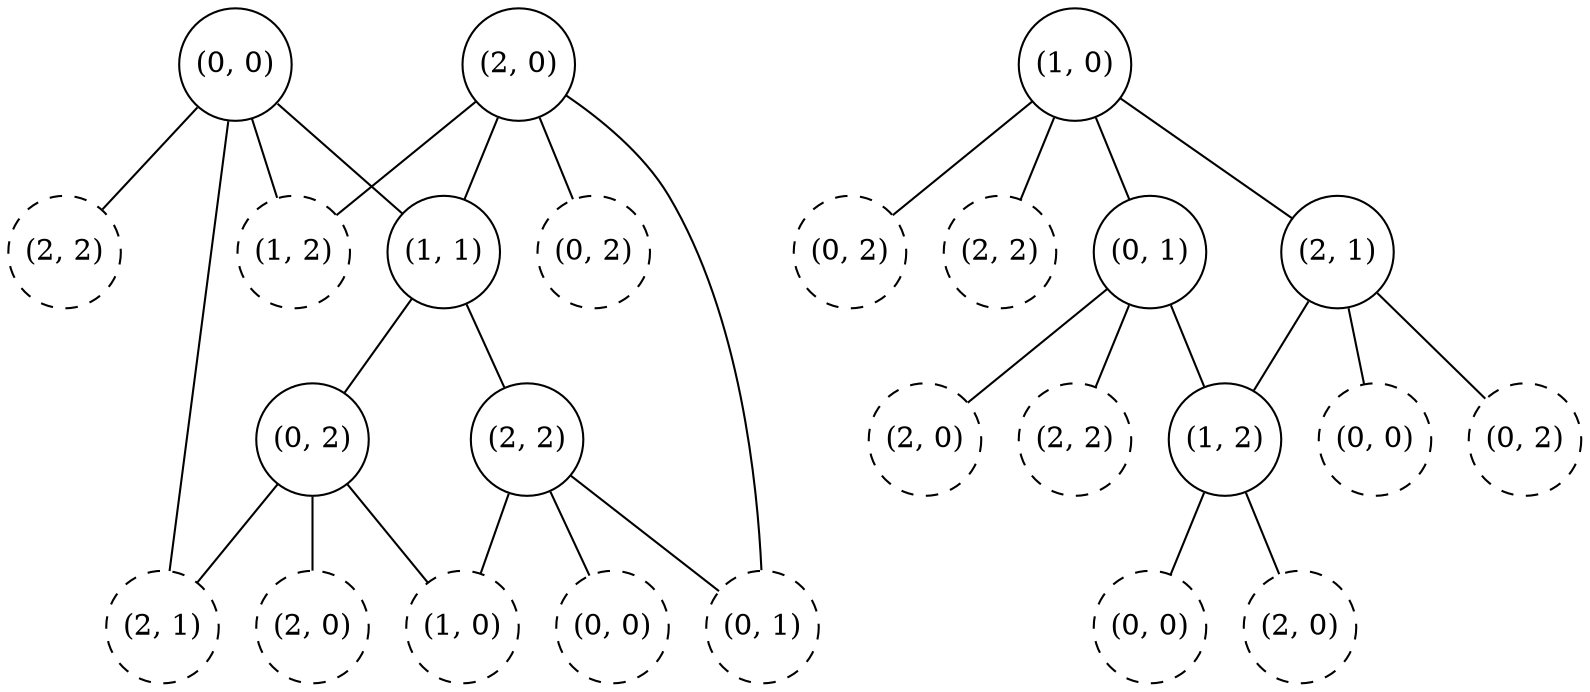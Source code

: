 graph {
	"(-1, -1)" [pos="-1.75,-1.75!" width=0.75 height=0.75 fixedsize=True style="dashed" label="(2, 2)"]
	"(0, -1)" [pos="0.0,-1.75!" width=0.75 height=0.75 fixedsize=True style="dashed" label="(0, 2)"]
	"(1, -1)" [pos="1.75,-1.75!" width=0.75 height=0.75 fixedsize=True style="dashed" label="(1, 2)"]
	"(2, -1)" [pos="3.5,-1.75!" width=0.75 height=0.75 fixedsize=True style="dashed" label="(2, 2)"]
	"(3, -1)" [pos="5.25,-1.75!" width=0.75 height=0.75 fixedsize=True style="dashed" label="(0, 2)"]
	"(-1, 0)" [pos="-1.75,0.0!" width=0.75 height=0.75 fixedsize=True style="dashed" label="(2, 0)"]
	"(0, 0)" [pos="0.0,0.0!" width=0.75 height=0.75 fixedsize=True]
	"(1, 0)" [pos="1.75,0.0!" width=0.75 height=0.75 fixedsize=True]
	"(2, 0)" [pos="3.5,0.0!" width=0.75 height=0.75 fixedsize=True]
	"(3, 0)" [pos="5.25,0.0!" width=0.75 height=0.75 fixedsize=True style="dashed" label="(0, 0)"]
	"(-1, 1)" [pos="-1.75,1.75!" width=0.75 height=0.75 fixedsize=True style="dashed" label="(2, 1)"]
	"(0, 1)" [pos="0.0,1.75!" width=0.75 height=0.75 fixedsize=True]
	"(1, 1)" [pos="1.75,1.75!" width=0.75 height=0.75 fixedsize=True]
	"(2, 1)" [pos="3.5,1.75!" width=0.75 height=0.75 fixedsize=True]
	"(3, 1)" [pos="5.25,1.75!" width=0.75 height=0.75 fixedsize=True style="dashed" label="(0, 1)"]
	"(-1, 2)" [pos="-1.75,3.5!" width=0.75 height=0.75 fixedsize=True style="dashed" label="(2, 2)"]
	"(0, 2)" [pos="0.0,3.5!" width=0.75 height=0.75 fixedsize=True]
	"(1, 2)" [pos="1.75,3.5!" width=0.75 height=0.75 fixedsize=True]
	"(2, 2)" [pos="3.5,3.5!" width=0.75 height=0.75 fixedsize=True]
	"(3, 2)" [pos="5.25,3.5!" width=0.75 height=0.75 fixedsize=True style="dashed" label="(0, 2)"]
	"(-1, 3)" [pos="-1.75,5.25!" width=0.75 height=0.75 fixedsize=True style="dashed" label="(2, 0)"]
	"(0, 3)" [pos="0.0,5.25!" width=0.75 height=0.75 fixedsize=True style="dashed" label="(0, 0)"]
	"(1, 3)" [pos="1.75,5.25!" width=0.75 height=0.75 fixedsize=True style="dashed" label="(1, 0)"]
	"(2, 3)" [pos="3.5,5.25!" width=0.75 height=0.75 fixedsize=True style="dashed" label="(2, 0)"]
	"(3, 3)" [pos="5.25,5.25!" width=0.75 height=0.75 fixedsize=True style="dashed" label="(0, 0)"]

	 "(0, 0)" -- "(1, 1)";
	 "(0, 0)" -- "(-1, 1)";
	 "(0, 0)" -- "(-1, -1)";
	 "(0, 0)" -- "(1, -1)";
	 "(1, 0)" -- "(2, 1)";
	 "(1, 0)" -- "(0, 1)";
	 "(1, 0)" -- "(0, -1)";
	 "(1, 0)" -- "(2, -1)";
	 "(2, 0)" -- "(3, 1)";
	 "(2, 0)" -- "(1, 1)";
	 "(2, 0)" -- "(1, -1)";
	 "(2, 0)" -- "(3, -1)";
	 "(0, 1)" -- "(1, 2)";
	 "(0, 1)" -- "(-1, 2)";
	 "(0, 1)" -- "(-1, 0)";
	 "(1, 1)" -- "(2, 2)";
	 "(1, 1)" -- "(0, 2)";
	 "(2, 1)" -- "(3, 2)";
	 "(2, 1)" -- "(1, 2)";
	 "(2, 1)" -- "(3, 0)";
	 "(0, 2)" -- "(1, 3)";
	 "(0, 2)" -- "(-1, 3)";
	 "(0, 2)" -- "(-1, 1)";
	 "(1, 2)" -- "(2, 3)";
	 "(1, 2)" -- "(0, 3)";
	 "(2, 2)" -- "(3, 3)";
	 "(2, 2)" -- "(1, 3)";
	 "(2, 2)" -- "(3, 1)";
}
